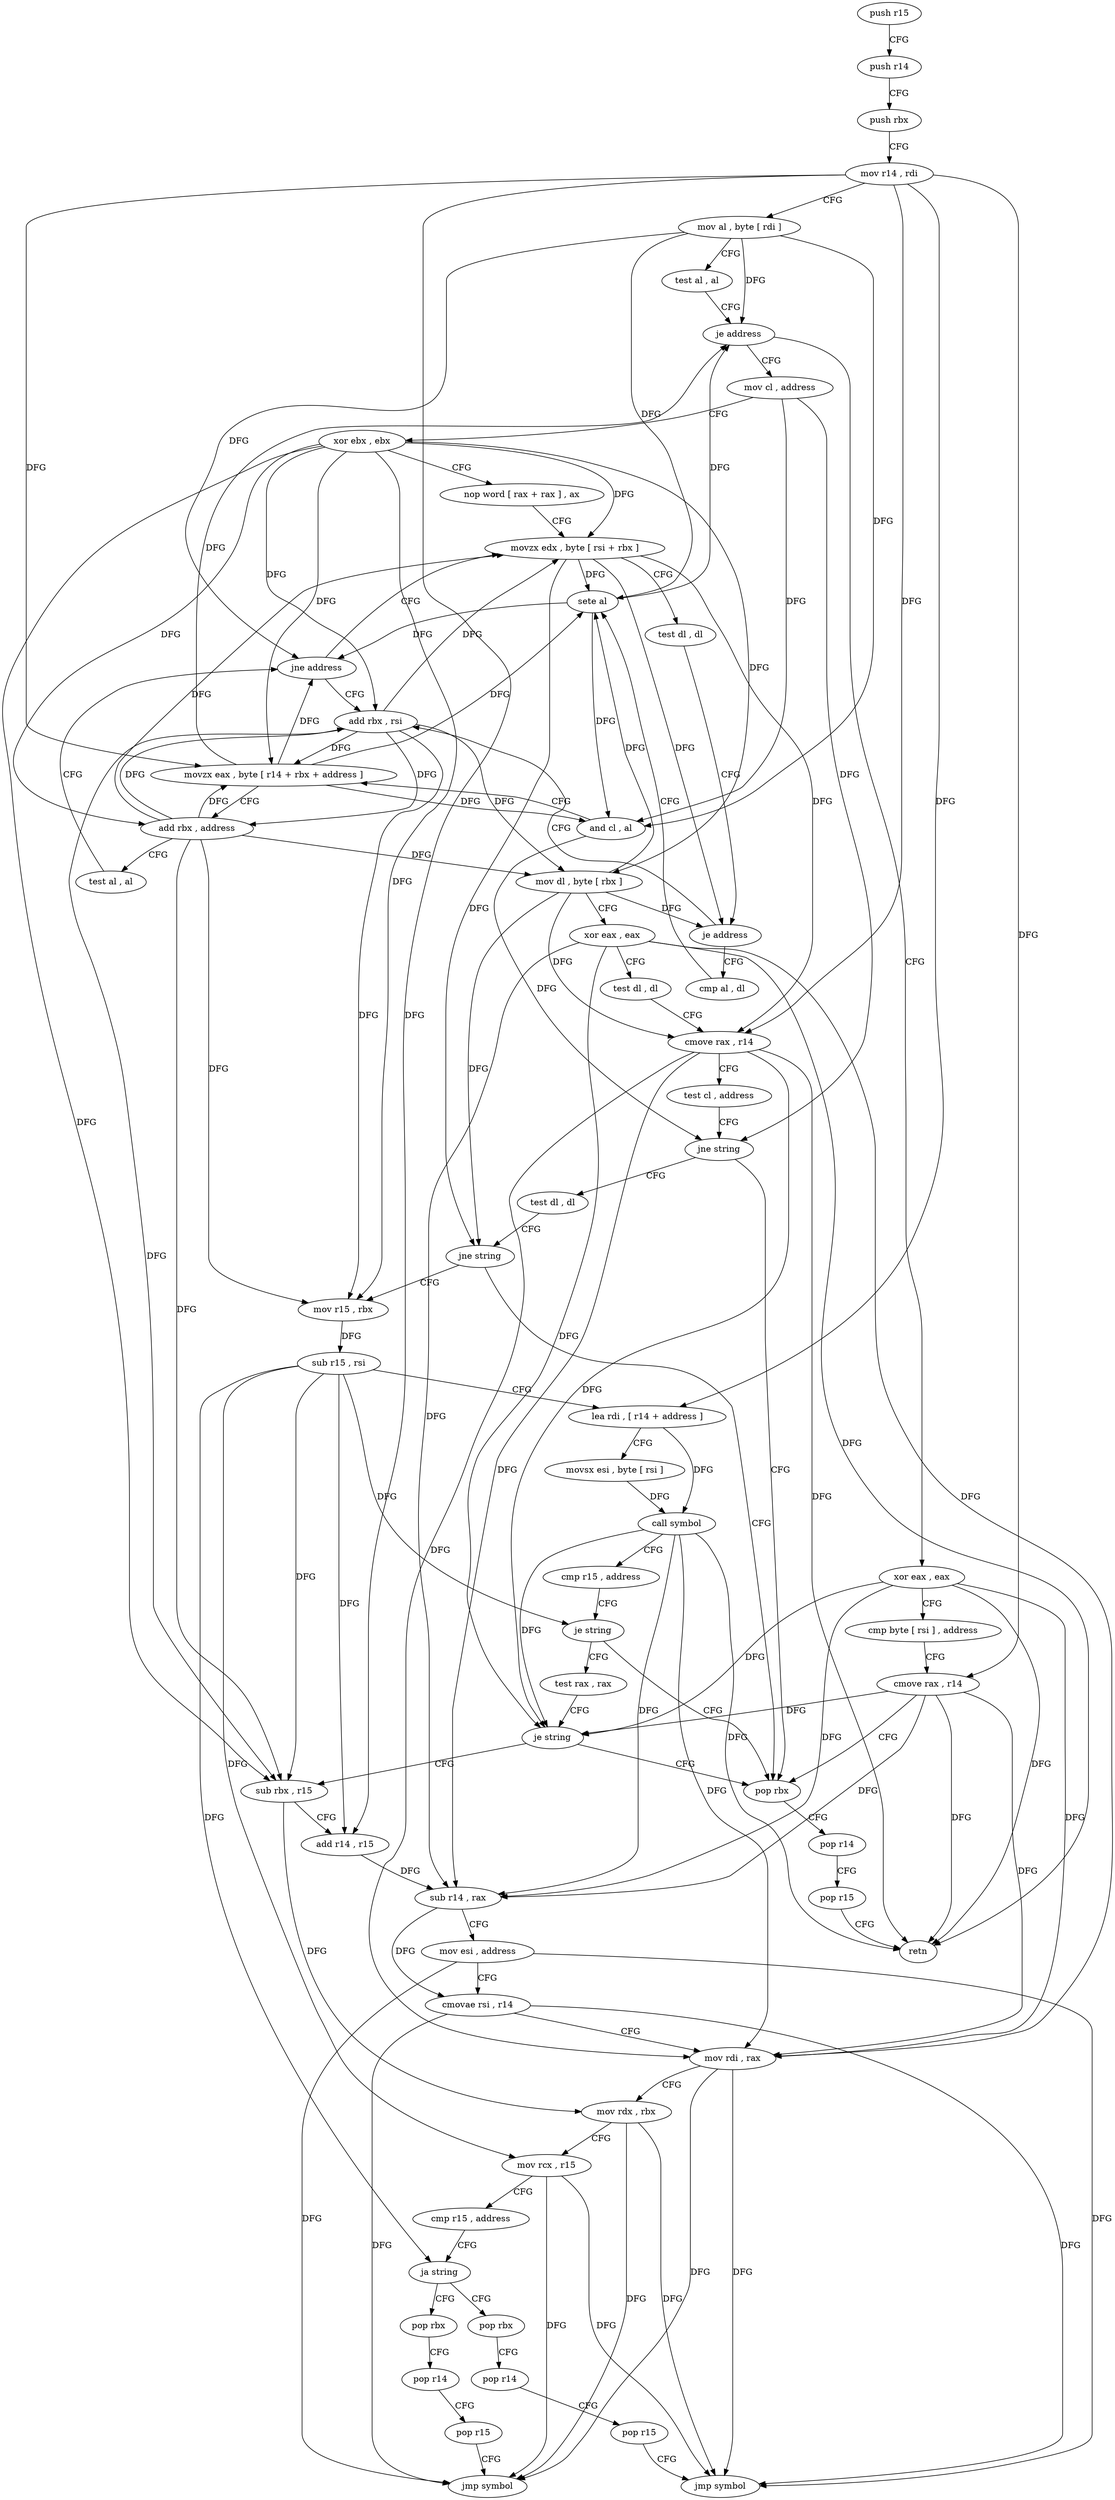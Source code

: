 digraph "func" {
"4215648" [label = "push r15" ]
"4215650" [label = "push r14" ]
"4215652" [label = "push rbx" ]
"4215653" [label = "mov r14 , rdi" ]
"4215656" [label = "mov al , byte [ rdi ]" ]
"4215658" [label = "test al , al" ]
"4215660" [label = "je address" ]
"4215800" [label = "xor eax , eax" ]
"4215666" [label = "mov cl , address" ]
"4215802" [label = "cmp byte [ rsi ] , address" ]
"4215805" [label = "cmove rax , r14" ]
"4215809" [label = "pop rbx" ]
"4215668" [label = "xor ebx , ebx" ]
"4215670" [label = "nop word [ rax + rax ] , ax" ]
"4215680" [label = "movzx edx , byte [ rsi + rbx ]" ]
"4215709" [label = "add rbx , rsi" ]
"4215712" [label = "mov dl , byte [ rbx ]" ]
"4215714" [label = "xor eax , eax" ]
"4215716" [label = "test dl , dl" ]
"4215718" [label = "cmove rax , r14" ]
"4215722" [label = "test cl , address" ]
"4215725" [label = "jne string" ]
"4215727" [label = "test dl , dl" ]
"4215688" [label = "cmp al , dl" ]
"4215690" [label = "sete al" ]
"4215693" [label = "and cl , al" ]
"4215695" [label = "movzx eax , byte [ r14 + rbx + address ]" ]
"4215701" [label = "add rbx , address" ]
"4215705" [label = "test al , al" ]
"4215707" [label = "jne address" ]
"4215810" [label = "pop r14" ]
"4215812" [label = "pop r15" ]
"4215814" [label = "retn" ]
"4215729" [label = "jne string" ]
"4215731" [label = "mov r15 , rbx" ]
"4215684" [label = "test dl , dl" ]
"4215686" [label = "je address" ]
"4215734" [label = "sub r15 , rsi" ]
"4215737" [label = "lea rdi , [ r14 + address ]" ]
"4215741" [label = "movsx esi , byte [ rsi ]" ]
"4215744" [label = "call symbol" ]
"4215749" [label = "cmp r15 , address" ]
"4215753" [label = "je string" ]
"4215755" [label = "test rax , rax" ]
"4215758" [label = "je string" ]
"4215760" [label = "sub rbx , r15" ]
"4215763" [label = "add r14 , r15" ]
"4215766" [label = "sub r14 , rax" ]
"4215769" [label = "mov esi , address" ]
"4215774" [label = "cmovae rsi , r14" ]
"4215778" [label = "mov rdi , rax" ]
"4215781" [label = "mov rdx , rbx" ]
"4215784" [label = "mov rcx , r15" ]
"4215787" [label = "cmp r15 , address" ]
"4215791" [label = "ja string" ]
"4215815" [label = "pop rbx" ]
"4215793" [label = "pop rbx" ]
"4215816" [label = "pop r14" ]
"4215818" [label = "pop r15" ]
"4215820" [label = "jmp symbol" ]
"4215794" [label = "pop r14" ]
"4215796" [label = "pop r15" ]
"4215798" [label = "jmp symbol" ]
"4215648" -> "4215650" [ label = "CFG" ]
"4215650" -> "4215652" [ label = "CFG" ]
"4215652" -> "4215653" [ label = "CFG" ]
"4215653" -> "4215656" [ label = "CFG" ]
"4215653" -> "4215805" [ label = "DFG" ]
"4215653" -> "4215695" [ label = "DFG" ]
"4215653" -> "4215718" [ label = "DFG" ]
"4215653" -> "4215737" [ label = "DFG" ]
"4215653" -> "4215763" [ label = "DFG" ]
"4215656" -> "4215658" [ label = "CFG" ]
"4215656" -> "4215660" [ label = "DFG" ]
"4215656" -> "4215690" [ label = "DFG" ]
"4215656" -> "4215693" [ label = "DFG" ]
"4215656" -> "4215707" [ label = "DFG" ]
"4215658" -> "4215660" [ label = "CFG" ]
"4215660" -> "4215800" [ label = "CFG" ]
"4215660" -> "4215666" [ label = "CFG" ]
"4215800" -> "4215802" [ label = "CFG" ]
"4215800" -> "4215814" [ label = "DFG" ]
"4215800" -> "4215758" [ label = "DFG" ]
"4215800" -> "4215766" [ label = "DFG" ]
"4215800" -> "4215778" [ label = "DFG" ]
"4215666" -> "4215668" [ label = "CFG" ]
"4215666" -> "4215693" [ label = "DFG" ]
"4215666" -> "4215725" [ label = "DFG" ]
"4215802" -> "4215805" [ label = "CFG" ]
"4215805" -> "4215809" [ label = "CFG" ]
"4215805" -> "4215814" [ label = "DFG" ]
"4215805" -> "4215758" [ label = "DFG" ]
"4215805" -> "4215766" [ label = "DFG" ]
"4215805" -> "4215778" [ label = "DFG" ]
"4215809" -> "4215810" [ label = "CFG" ]
"4215668" -> "4215670" [ label = "CFG" ]
"4215668" -> "4215680" [ label = "DFG" ]
"4215668" -> "4215709" [ label = "DFG" ]
"4215668" -> "4215712" [ label = "DFG" ]
"4215668" -> "4215695" [ label = "DFG" ]
"4215668" -> "4215701" [ label = "DFG" ]
"4215668" -> "4215731" [ label = "DFG" ]
"4215668" -> "4215760" [ label = "DFG" ]
"4215670" -> "4215680" [ label = "CFG" ]
"4215680" -> "4215684" [ label = "CFG" ]
"4215680" -> "4215686" [ label = "DFG" ]
"4215680" -> "4215718" [ label = "DFG" ]
"4215680" -> "4215690" [ label = "DFG" ]
"4215680" -> "4215729" [ label = "DFG" ]
"4215709" -> "4215712" [ label = "DFG" ]
"4215709" -> "4215680" [ label = "DFG" ]
"4215709" -> "4215695" [ label = "DFG" ]
"4215709" -> "4215701" [ label = "DFG" ]
"4215709" -> "4215731" [ label = "DFG" ]
"4215709" -> "4215760" [ label = "DFG" ]
"4215712" -> "4215714" [ label = "CFG" ]
"4215712" -> "4215686" [ label = "DFG" ]
"4215712" -> "4215718" [ label = "DFG" ]
"4215712" -> "4215690" [ label = "DFG" ]
"4215712" -> "4215729" [ label = "DFG" ]
"4215714" -> "4215716" [ label = "CFG" ]
"4215714" -> "4215814" [ label = "DFG" ]
"4215714" -> "4215758" [ label = "DFG" ]
"4215714" -> "4215766" [ label = "DFG" ]
"4215714" -> "4215778" [ label = "DFG" ]
"4215716" -> "4215718" [ label = "CFG" ]
"4215718" -> "4215722" [ label = "CFG" ]
"4215718" -> "4215814" [ label = "DFG" ]
"4215718" -> "4215758" [ label = "DFG" ]
"4215718" -> "4215766" [ label = "DFG" ]
"4215718" -> "4215778" [ label = "DFG" ]
"4215722" -> "4215725" [ label = "CFG" ]
"4215725" -> "4215809" [ label = "CFG" ]
"4215725" -> "4215727" [ label = "CFG" ]
"4215727" -> "4215729" [ label = "CFG" ]
"4215688" -> "4215690" [ label = "CFG" ]
"4215690" -> "4215693" [ label = "DFG" ]
"4215690" -> "4215660" [ label = "DFG" ]
"4215690" -> "4215707" [ label = "DFG" ]
"4215693" -> "4215695" [ label = "CFG" ]
"4215693" -> "4215725" [ label = "DFG" ]
"4215695" -> "4215701" [ label = "CFG" ]
"4215695" -> "4215660" [ label = "DFG" ]
"4215695" -> "4215693" [ label = "DFG" ]
"4215695" -> "4215690" [ label = "DFG" ]
"4215695" -> "4215707" [ label = "DFG" ]
"4215701" -> "4215705" [ label = "CFG" ]
"4215701" -> "4215680" [ label = "DFG" ]
"4215701" -> "4215712" [ label = "DFG" ]
"4215701" -> "4215695" [ label = "DFG" ]
"4215701" -> "4215709" [ label = "DFG" ]
"4215701" -> "4215731" [ label = "DFG" ]
"4215701" -> "4215760" [ label = "DFG" ]
"4215705" -> "4215707" [ label = "CFG" ]
"4215707" -> "4215680" [ label = "CFG" ]
"4215707" -> "4215709" [ label = "CFG" ]
"4215810" -> "4215812" [ label = "CFG" ]
"4215812" -> "4215814" [ label = "CFG" ]
"4215729" -> "4215809" [ label = "CFG" ]
"4215729" -> "4215731" [ label = "CFG" ]
"4215731" -> "4215734" [ label = "DFG" ]
"4215684" -> "4215686" [ label = "CFG" ]
"4215686" -> "4215709" [ label = "CFG" ]
"4215686" -> "4215688" [ label = "CFG" ]
"4215734" -> "4215737" [ label = "CFG" ]
"4215734" -> "4215753" [ label = "DFG" ]
"4215734" -> "4215760" [ label = "DFG" ]
"4215734" -> "4215763" [ label = "DFG" ]
"4215734" -> "4215784" [ label = "DFG" ]
"4215734" -> "4215791" [ label = "DFG" ]
"4215737" -> "4215741" [ label = "CFG" ]
"4215737" -> "4215744" [ label = "DFG" ]
"4215741" -> "4215744" [ label = "DFG" ]
"4215744" -> "4215749" [ label = "CFG" ]
"4215744" -> "4215814" [ label = "DFG" ]
"4215744" -> "4215758" [ label = "DFG" ]
"4215744" -> "4215766" [ label = "DFG" ]
"4215744" -> "4215778" [ label = "DFG" ]
"4215749" -> "4215753" [ label = "CFG" ]
"4215753" -> "4215809" [ label = "CFG" ]
"4215753" -> "4215755" [ label = "CFG" ]
"4215755" -> "4215758" [ label = "CFG" ]
"4215758" -> "4215809" [ label = "CFG" ]
"4215758" -> "4215760" [ label = "CFG" ]
"4215760" -> "4215763" [ label = "CFG" ]
"4215760" -> "4215781" [ label = "DFG" ]
"4215763" -> "4215766" [ label = "DFG" ]
"4215766" -> "4215769" [ label = "CFG" ]
"4215766" -> "4215774" [ label = "DFG" ]
"4215769" -> "4215774" [ label = "CFG" ]
"4215769" -> "4215820" [ label = "DFG" ]
"4215769" -> "4215798" [ label = "DFG" ]
"4215774" -> "4215778" [ label = "CFG" ]
"4215774" -> "4215820" [ label = "DFG" ]
"4215774" -> "4215798" [ label = "DFG" ]
"4215778" -> "4215781" [ label = "CFG" ]
"4215778" -> "4215820" [ label = "DFG" ]
"4215778" -> "4215798" [ label = "DFG" ]
"4215781" -> "4215784" [ label = "CFG" ]
"4215781" -> "4215820" [ label = "DFG" ]
"4215781" -> "4215798" [ label = "DFG" ]
"4215784" -> "4215787" [ label = "CFG" ]
"4215784" -> "4215820" [ label = "DFG" ]
"4215784" -> "4215798" [ label = "DFG" ]
"4215787" -> "4215791" [ label = "CFG" ]
"4215791" -> "4215815" [ label = "CFG" ]
"4215791" -> "4215793" [ label = "CFG" ]
"4215815" -> "4215816" [ label = "CFG" ]
"4215793" -> "4215794" [ label = "CFG" ]
"4215816" -> "4215818" [ label = "CFG" ]
"4215818" -> "4215820" [ label = "CFG" ]
"4215794" -> "4215796" [ label = "CFG" ]
"4215796" -> "4215798" [ label = "CFG" ]
}
